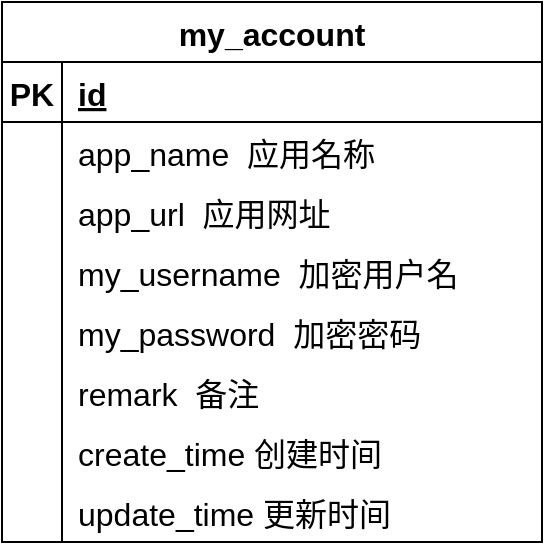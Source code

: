 <mxfile version="21.6.5" type="device" pages="2">
  <diagram id="TVX21sVX0WDwAyLNo6e5" name="数据库设计">
    <mxGraphModel dx="1050" dy="621" grid="1" gridSize="10" guides="1" tooltips="1" connect="1" arrows="1" fold="1" page="1" pageScale="1" pageWidth="827" pageHeight="1169" math="0" shadow="0">
      <root>
        <mxCell id="0" />
        <mxCell id="1" parent="0" />
        <mxCell id="kQaS527iCov22ewZqlWK-1" value="my_account" style="shape=table;startSize=30;container=1;collapsible=1;childLayout=tableLayout;fixedRows=1;rowLines=0;fontStyle=1;align=center;resizeLast=1;fontSize=16;" parent="1" vertex="1">
          <mxGeometry x="250" y="120" width="270" height="270" as="geometry" />
        </mxCell>
        <mxCell id="kQaS527iCov22ewZqlWK-2" value="" style="shape=partialRectangle;collapsible=0;dropTarget=0;pointerEvents=0;fillColor=none;top=0;left=0;bottom=1;right=0;points=[[0,0.5],[1,0.5]];portConstraint=eastwest;fontSize=16;" parent="kQaS527iCov22ewZqlWK-1" vertex="1">
          <mxGeometry y="30" width="270" height="30" as="geometry" />
        </mxCell>
        <mxCell id="kQaS527iCov22ewZqlWK-3" value="PK" style="shape=partialRectangle;connectable=0;fillColor=none;top=0;left=0;bottom=0;right=0;fontStyle=1;overflow=hidden;fontSize=16;" parent="kQaS527iCov22ewZqlWK-2" vertex="1">
          <mxGeometry width="30" height="30" as="geometry">
            <mxRectangle width="30" height="30" as="alternateBounds" />
          </mxGeometry>
        </mxCell>
        <mxCell id="kQaS527iCov22ewZqlWK-4" value="id" style="shape=partialRectangle;connectable=0;fillColor=none;top=0;left=0;bottom=0;right=0;align=left;spacingLeft=6;fontStyle=5;overflow=hidden;fontSize=16;" parent="kQaS527iCov22ewZqlWK-2" vertex="1">
          <mxGeometry x="30" width="240" height="30" as="geometry">
            <mxRectangle width="240" height="30" as="alternateBounds" />
          </mxGeometry>
        </mxCell>
        <mxCell id="kQaS527iCov22ewZqlWK-26" style="shape=partialRectangle;collapsible=0;dropTarget=0;pointerEvents=0;fillColor=none;top=0;left=0;bottom=0;right=0;points=[[0,0.5],[1,0.5]];portConstraint=eastwest;fontSize=16;" parent="kQaS527iCov22ewZqlWK-1" vertex="1">
          <mxGeometry y="60" width="270" height="30" as="geometry" />
        </mxCell>
        <mxCell id="kQaS527iCov22ewZqlWK-27" style="shape=partialRectangle;connectable=0;fillColor=none;top=0;left=0;bottom=0;right=0;editable=1;overflow=hidden;fontSize=16;" parent="kQaS527iCov22ewZqlWK-26" vertex="1">
          <mxGeometry width="30" height="30" as="geometry">
            <mxRectangle width="30" height="30" as="alternateBounds" />
          </mxGeometry>
        </mxCell>
        <mxCell id="kQaS527iCov22ewZqlWK-28" value="app_name  应用名称" style="shape=partialRectangle;connectable=0;fillColor=none;top=0;left=0;bottom=0;right=0;align=left;spacingLeft=6;overflow=hidden;fontSize=16;" parent="kQaS527iCov22ewZqlWK-26" vertex="1">
          <mxGeometry x="30" width="240" height="30" as="geometry">
            <mxRectangle width="240" height="30" as="alternateBounds" />
          </mxGeometry>
        </mxCell>
        <mxCell id="kQaS527iCov22ewZqlWK-5" value="" style="shape=partialRectangle;collapsible=0;dropTarget=0;pointerEvents=0;fillColor=none;top=0;left=0;bottom=0;right=0;points=[[0,0.5],[1,0.5]];portConstraint=eastwest;fontSize=16;" parent="kQaS527iCov22ewZqlWK-1" vertex="1">
          <mxGeometry y="90" width="270" height="30" as="geometry" />
        </mxCell>
        <mxCell id="kQaS527iCov22ewZqlWK-6" value="" style="shape=partialRectangle;connectable=0;fillColor=none;top=0;left=0;bottom=0;right=0;editable=1;overflow=hidden;fontSize=16;" parent="kQaS527iCov22ewZqlWK-5" vertex="1">
          <mxGeometry width="30" height="30" as="geometry">
            <mxRectangle width="30" height="30" as="alternateBounds" />
          </mxGeometry>
        </mxCell>
        <mxCell id="kQaS527iCov22ewZqlWK-7" value="app_url  应用网址" style="shape=partialRectangle;connectable=0;fillColor=none;top=0;left=0;bottom=0;right=0;align=left;spacingLeft=6;overflow=hidden;fontSize=16;" parent="kQaS527iCov22ewZqlWK-5" vertex="1">
          <mxGeometry x="30" width="240" height="30" as="geometry">
            <mxRectangle width="240" height="30" as="alternateBounds" />
          </mxGeometry>
        </mxCell>
        <mxCell id="kQaS527iCov22ewZqlWK-8" value="" style="shape=partialRectangle;collapsible=0;dropTarget=0;pointerEvents=0;fillColor=none;top=0;left=0;bottom=0;right=0;points=[[0,0.5],[1,0.5]];portConstraint=eastwest;fontSize=16;" parent="kQaS527iCov22ewZqlWK-1" vertex="1">
          <mxGeometry y="120" width="270" height="30" as="geometry" />
        </mxCell>
        <mxCell id="kQaS527iCov22ewZqlWK-9" value="" style="shape=partialRectangle;connectable=0;fillColor=none;top=0;left=0;bottom=0;right=0;editable=1;overflow=hidden;fontSize=16;" parent="kQaS527iCov22ewZqlWK-8" vertex="1">
          <mxGeometry width="30" height="30" as="geometry">
            <mxRectangle width="30" height="30" as="alternateBounds" />
          </mxGeometry>
        </mxCell>
        <mxCell id="kQaS527iCov22ewZqlWK-10" value="my_username  加密用户名" style="shape=partialRectangle;connectable=0;fillColor=none;top=0;left=0;bottom=0;right=0;align=left;spacingLeft=6;overflow=hidden;fontSize=16;" parent="kQaS527iCov22ewZqlWK-8" vertex="1">
          <mxGeometry x="30" width="240" height="30" as="geometry">
            <mxRectangle width="240" height="30" as="alternateBounds" />
          </mxGeometry>
        </mxCell>
        <mxCell id="kQaS527iCov22ewZqlWK-11" value="" style="shape=partialRectangle;collapsible=0;dropTarget=0;pointerEvents=0;fillColor=none;top=0;left=0;bottom=0;right=0;points=[[0,0.5],[1,0.5]];portConstraint=eastwest;fontSize=16;" parent="kQaS527iCov22ewZqlWK-1" vertex="1">
          <mxGeometry y="150" width="270" height="30" as="geometry" />
        </mxCell>
        <mxCell id="kQaS527iCov22ewZqlWK-12" value="" style="shape=partialRectangle;connectable=0;fillColor=none;top=0;left=0;bottom=0;right=0;editable=1;overflow=hidden;fontSize=16;" parent="kQaS527iCov22ewZqlWK-11" vertex="1">
          <mxGeometry width="30" height="30" as="geometry">
            <mxRectangle width="30" height="30" as="alternateBounds" />
          </mxGeometry>
        </mxCell>
        <mxCell id="kQaS527iCov22ewZqlWK-13" value="my_password  加密密码" style="shape=partialRectangle;connectable=0;fillColor=none;top=0;left=0;bottom=0;right=0;align=left;spacingLeft=6;overflow=hidden;fontSize=16;" parent="kQaS527iCov22ewZqlWK-11" vertex="1">
          <mxGeometry x="30" width="240" height="30" as="geometry">
            <mxRectangle width="240" height="30" as="alternateBounds" />
          </mxGeometry>
        </mxCell>
        <mxCell id="kQaS527iCov22ewZqlWK-14" style="shape=partialRectangle;collapsible=0;dropTarget=0;pointerEvents=0;fillColor=none;top=0;left=0;bottom=0;right=0;points=[[0,0.5],[1,0.5]];portConstraint=eastwest;fontSize=16;" parent="kQaS527iCov22ewZqlWK-1" vertex="1">
          <mxGeometry y="180" width="270" height="30" as="geometry" />
        </mxCell>
        <mxCell id="kQaS527iCov22ewZqlWK-15" style="shape=partialRectangle;connectable=0;fillColor=none;top=0;left=0;bottom=0;right=0;editable=1;overflow=hidden;fontSize=16;" parent="kQaS527iCov22ewZqlWK-14" vertex="1">
          <mxGeometry width="30" height="30" as="geometry">
            <mxRectangle width="30" height="30" as="alternateBounds" />
          </mxGeometry>
        </mxCell>
        <mxCell id="kQaS527iCov22ewZqlWK-16" value="remark  备注" style="shape=partialRectangle;connectable=0;fillColor=none;top=0;left=0;bottom=0;right=0;align=left;spacingLeft=6;overflow=hidden;fontSize=16;" parent="kQaS527iCov22ewZqlWK-14" vertex="1">
          <mxGeometry x="30" width="240" height="30" as="geometry">
            <mxRectangle width="240" height="30" as="alternateBounds" />
          </mxGeometry>
        </mxCell>
        <mxCell id="kQaS527iCov22ewZqlWK-17" style="shape=partialRectangle;collapsible=0;dropTarget=0;pointerEvents=0;fillColor=none;top=0;left=0;bottom=0;right=0;points=[[0,0.5],[1,0.5]];portConstraint=eastwest;fontSize=16;" parent="kQaS527iCov22ewZqlWK-1" vertex="1">
          <mxGeometry y="210" width="270" height="30" as="geometry" />
        </mxCell>
        <mxCell id="kQaS527iCov22ewZqlWK-18" style="shape=partialRectangle;connectable=0;fillColor=none;top=0;left=0;bottom=0;right=0;editable=1;overflow=hidden;fontSize=16;" parent="kQaS527iCov22ewZqlWK-17" vertex="1">
          <mxGeometry width="30" height="30" as="geometry">
            <mxRectangle width="30" height="30" as="alternateBounds" />
          </mxGeometry>
        </mxCell>
        <mxCell id="kQaS527iCov22ewZqlWK-19" value="create_time 创建时间" style="shape=partialRectangle;connectable=0;fillColor=none;top=0;left=0;bottom=0;right=0;align=left;spacingLeft=6;overflow=hidden;fontSize=16;" parent="kQaS527iCov22ewZqlWK-17" vertex="1">
          <mxGeometry x="30" width="240" height="30" as="geometry">
            <mxRectangle width="240" height="30" as="alternateBounds" />
          </mxGeometry>
        </mxCell>
        <mxCell id="kQaS527iCov22ewZqlWK-20" style="shape=partialRectangle;collapsible=0;dropTarget=0;pointerEvents=0;fillColor=none;top=0;left=0;bottom=0;right=0;points=[[0,0.5],[1,0.5]];portConstraint=eastwest;fontSize=16;" parent="kQaS527iCov22ewZqlWK-1" vertex="1">
          <mxGeometry y="240" width="270" height="30" as="geometry" />
        </mxCell>
        <mxCell id="kQaS527iCov22ewZqlWK-21" style="shape=partialRectangle;connectable=0;fillColor=none;top=0;left=0;bottom=0;right=0;editable=1;overflow=hidden;fontSize=16;" parent="kQaS527iCov22ewZqlWK-20" vertex="1">
          <mxGeometry width="30" height="30" as="geometry">
            <mxRectangle width="30" height="30" as="alternateBounds" />
          </mxGeometry>
        </mxCell>
        <mxCell id="kQaS527iCov22ewZqlWK-22" value="update_time 更新时间" style="shape=partialRectangle;connectable=0;fillColor=none;top=0;left=0;bottom=0;right=0;align=left;spacingLeft=6;overflow=hidden;fontSize=16;" parent="kQaS527iCov22ewZqlWK-20" vertex="1">
          <mxGeometry x="30" width="240" height="30" as="geometry">
            <mxRectangle width="240" height="30" as="alternateBounds" />
          </mxGeometry>
        </mxCell>
      </root>
    </mxGraphModel>
  </diagram>
  <diagram id="sOpVtAVDwHDWFdip5QzE" name="GUI设计">
    <mxGraphModel dx="1050" dy="621" grid="1" gridSize="10" guides="1" tooltips="1" connect="1" arrows="1" fold="1" page="1" pageScale="1" pageWidth="850" pageHeight="1100" math="0" shadow="0">
      <root>
        <mxCell id="oxa3LfPksiZ0PIokWKPz-0" />
        <mxCell id="oxa3LfPksiZ0PIokWKPz-1" parent="oxa3LfPksiZ0PIokWKPz-0" />
        <mxCell id="JRt_uW-i48CsogfavIZe-0" value="" style="rounded=0;whiteSpace=wrap;html=1;fontSize=16;" parent="oxa3LfPksiZ0PIokWKPz-1" vertex="1">
          <mxGeometry x="120" y="200" width="600" height="320" as="geometry" />
        </mxCell>
        <mxCell id="JRt_uW-i48CsogfavIZe-1" value="web日志输出" style="rounded=0;whiteSpace=wrap;html=1;fontSize=16;" parent="oxa3LfPksiZ0PIokWKPz-1" vertex="1">
          <mxGeometry x="130" y="400" width="580" height="110" as="geometry" />
        </mxCell>
        <mxCell id="JRt_uW-i48CsogfavIZe-2" value="配置项查看" style="rounded=0;whiteSpace=wrap;html=1;fontSize=16;" parent="oxa3LfPksiZ0PIokWKPz-1" vertex="1">
          <mxGeometry x="130" y="210" width="320" height="180" as="geometry" />
        </mxCell>
        <mxCell id="JRt_uW-i48CsogfavIZe-3" value="启动" style="rounded=0;whiteSpace=wrap;html=1;fontSize=16;" parent="oxa3LfPksiZ0PIokWKPz-1" vertex="1">
          <mxGeometry x="470" y="210" width="110" height="50" as="geometry" />
        </mxCell>
        <mxCell id="JRt_uW-i48CsogfavIZe-4" value="停止" style="rounded=0;whiteSpace=wrap;html=1;fontSize=16;" parent="oxa3LfPksiZ0PIokWKPz-1" vertex="1">
          <mxGeometry x="470" y="280" width="110" height="50" as="geometry" />
        </mxCell>
        <mxCell id="JRt_uW-i48CsogfavIZe-5" value="操作" style="rounded=0;whiteSpace=wrap;html=1;fontSize=16;" parent="oxa3LfPksiZ0PIokWKPz-1" vertex="1">
          <mxGeometry x="470" y="340" width="110" height="50" as="geometry" />
        </mxCell>
        <mxCell id="JRt_uW-i48CsogfavIZe-6" value="配置项修改" style="rounded=0;whiteSpace=wrap;html=1;fontSize=16;" parent="oxa3LfPksiZ0PIokWKPz-1" vertex="1">
          <mxGeometry x="600" y="210" width="110" height="180" as="geometry" />
        </mxCell>
      </root>
    </mxGraphModel>
  </diagram>
</mxfile>
